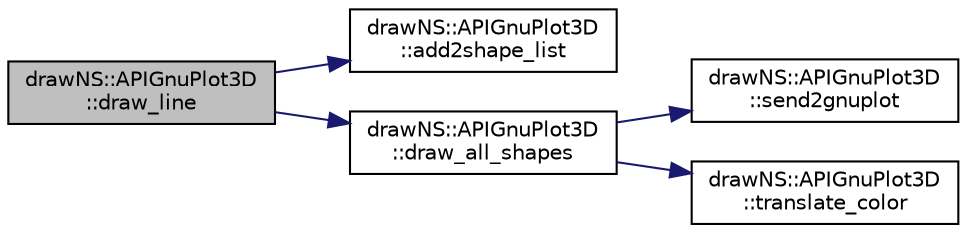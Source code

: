 digraph "drawNS::APIGnuPlot3D::draw_line"
{
 // LATEX_PDF_SIZE
  edge [fontname="Helvetica",fontsize="10",labelfontname="Helvetica",labelfontsize="10"];
  node [fontname="Helvetica",fontsize="10",shape=record];
  rankdir="LR";
  Node1 [label="drawNS::APIGnuPlot3D\l::draw_line",height=0.2,width=0.4,color="black", fillcolor="grey75", style="filled", fontcolor="black",tooltip="draws line between 2 points"];
  Node1 -> Node2 [color="midnightblue",fontsize="10",style="solid",fontname="Helvetica"];
  Node2 [label="drawNS::APIGnuPlot3D\l::add2shape_list",height=0.2,width=0.4,color="black", fillcolor="white", style="filled",URL="$classdraw_n_s_1_1_a_p_i_gnu_plot3_d.html#aea17d9db0fa8c3e596823c6be3916007",tooltip=" "];
  Node1 -> Node3 [color="midnightblue",fontsize="10",style="solid",fontname="Helvetica"];
  Node3 [label="drawNS::APIGnuPlot3D\l::draw_all_shapes",height=0.2,width=0.4,color="black", fillcolor="white", style="filled",URL="$classdraw_n_s_1_1_a_p_i_gnu_plot3_d.html#a53c7266030db13ac1e6045797c3e1b75",tooltip=" "];
  Node3 -> Node4 [color="midnightblue",fontsize="10",style="solid",fontname="Helvetica"];
  Node4 [label="drawNS::APIGnuPlot3D\l::send2gnuplot",height=0.2,width=0.4,color="black", fillcolor="white", style="filled",URL="$classdraw_n_s_1_1_a_p_i_gnu_plot3_d.html#a6a8a5e074e337ed9be9cfb45b6738b89",tooltip=" "];
  Node3 -> Node5 [color="midnightblue",fontsize="10",style="solid",fontname="Helvetica"];
  Node5 [label="drawNS::APIGnuPlot3D\l::translate_color",height=0.2,width=0.4,color="black", fillcolor="white", style="filled",URL="$classdraw_n_s_1_1_a_p_i_gnu_plot3_d.html#ad9c71531a2f5c76ecdb65fa913962961",tooltip=" "];
}
